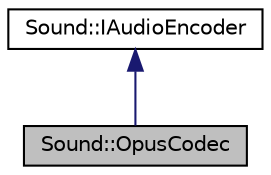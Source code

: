 digraph "Sound::OpusCodec"
{
  edge [fontname="Helvetica",fontsize="10",labelfontname="Helvetica",labelfontsize="10"];
  node [fontname="Helvetica",fontsize="10",shape=record];
  Node2 [label="Sound::OpusCodec",height=0.2,width=0.4,color="black", fillcolor="grey75", style="filled", fontcolor="black"];
  Node3 -> Node2 [dir="back",color="midnightblue",fontsize="10",style="solid",fontname="Helvetica"];
  Node3 [label="Sound::IAudioEncoder",height=0.2,width=0.4,color="black", fillcolor="white", style="filled",URL="$class_sound_1_1_i_audio_encoder.html",tooltip="Classe abstraite destinée à l&#39;encodage de l&#39;audio. "];
}
